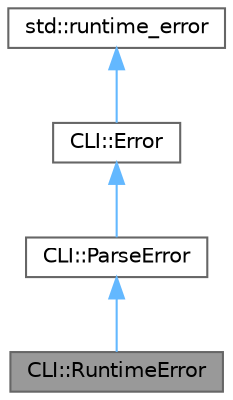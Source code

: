 digraph "CLI::RuntimeError"
{
 // LATEX_PDF_SIZE
  bgcolor="transparent";
  edge [fontname=Helvetica,fontsize=10,labelfontname=Helvetica,labelfontsize=10];
  node [fontname=Helvetica,fontsize=10,shape=box,height=0.2,width=0.4];
  Node1 [id="Node000001",label="CLI::RuntimeError",height=0.2,width=0.4,color="gray40", fillcolor="grey60", style="filled", fontcolor="black",tooltip="Does not output a diagnostic in CLI11_PARSE, but allows main() to return with a specific error code."];
  Node2 -> Node1 [id="edge4_Node000001_Node000002",dir="back",color="steelblue1",style="solid",tooltip=" "];
  Node2 [id="Node000002",label="CLI::ParseError",height=0.2,width=0.4,color="gray40", fillcolor="white", style="filled",URL="$class_c_l_i_1_1_parse_error.html",tooltip="Anything that can error in Parse"];
  Node3 -> Node2 [id="edge5_Node000002_Node000003",dir="back",color="steelblue1",style="solid",tooltip=" "];
  Node3 [id="Node000003",label="CLI::Error",height=0.2,width=0.4,color="gray40", fillcolor="white", style="filled",URL="$class_c_l_i_1_1_error.html",tooltip="All errors derive from this one"];
  Node4 -> Node3 [id="edge6_Node000003_Node000004",dir="back",color="steelblue1",style="solid",tooltip=" "];
  Node4 [id="Node000004",label="std::runtime_error",height=0.2,width=0.4,color="gray40", fillcolor="white", style="filled",tooltip=" "];
}
